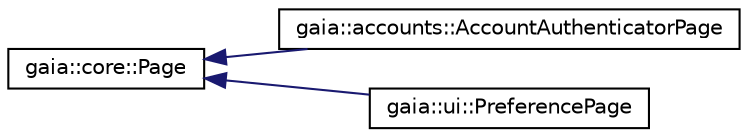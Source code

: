 digraph G
{
  edge [fontname="Helvetica",fontsize="10",labelfontname="Helvetica",labelfontsize="10"];
  node [fontname="Helvetica",fontsize="10",shape=record];
  rankdir=LR;
  Node1 [label="gaia::core::Page",height=0.2,width=0.4,color="black", fillcolor="white", style="filled",URL="$db/d3f/classgaia_1_1core_1_1_page.html",tooltip="An page is a single, focused thing that the user can do."];
  Node1 -> Node2 [dir=back,color="midnightblue",fontsize="10",style="solid",fontname="Helvetica"];
  Node2 [label="gaia::accounts::AccountAuthenticatorPage",height=0.2,width=0.4,color="black", fillcolor="white", style="filled",URL="$d7/d3c/classgaia_1_1accounts_1_1_account_authenticator_page.html",tooltip="Base class for implementing an Page that is used to help implement an AbstractAccountAuthenticator."];
  Node1 -> Node3 [dir=back,color="midnightblue",fontsize="10",style="solid",fontname="Helvetica"];
  Node3 [label="gaia::ui::PreferencePage",height=0.2,width=0.4,color="black", fillcolor="white", style="filled",URL="$d0/d5a/classgaia_1_1ui_1_1_preference_page.html",tooltip="This is the base class for a page to show a hierarchy of preferences to the user."];
}
